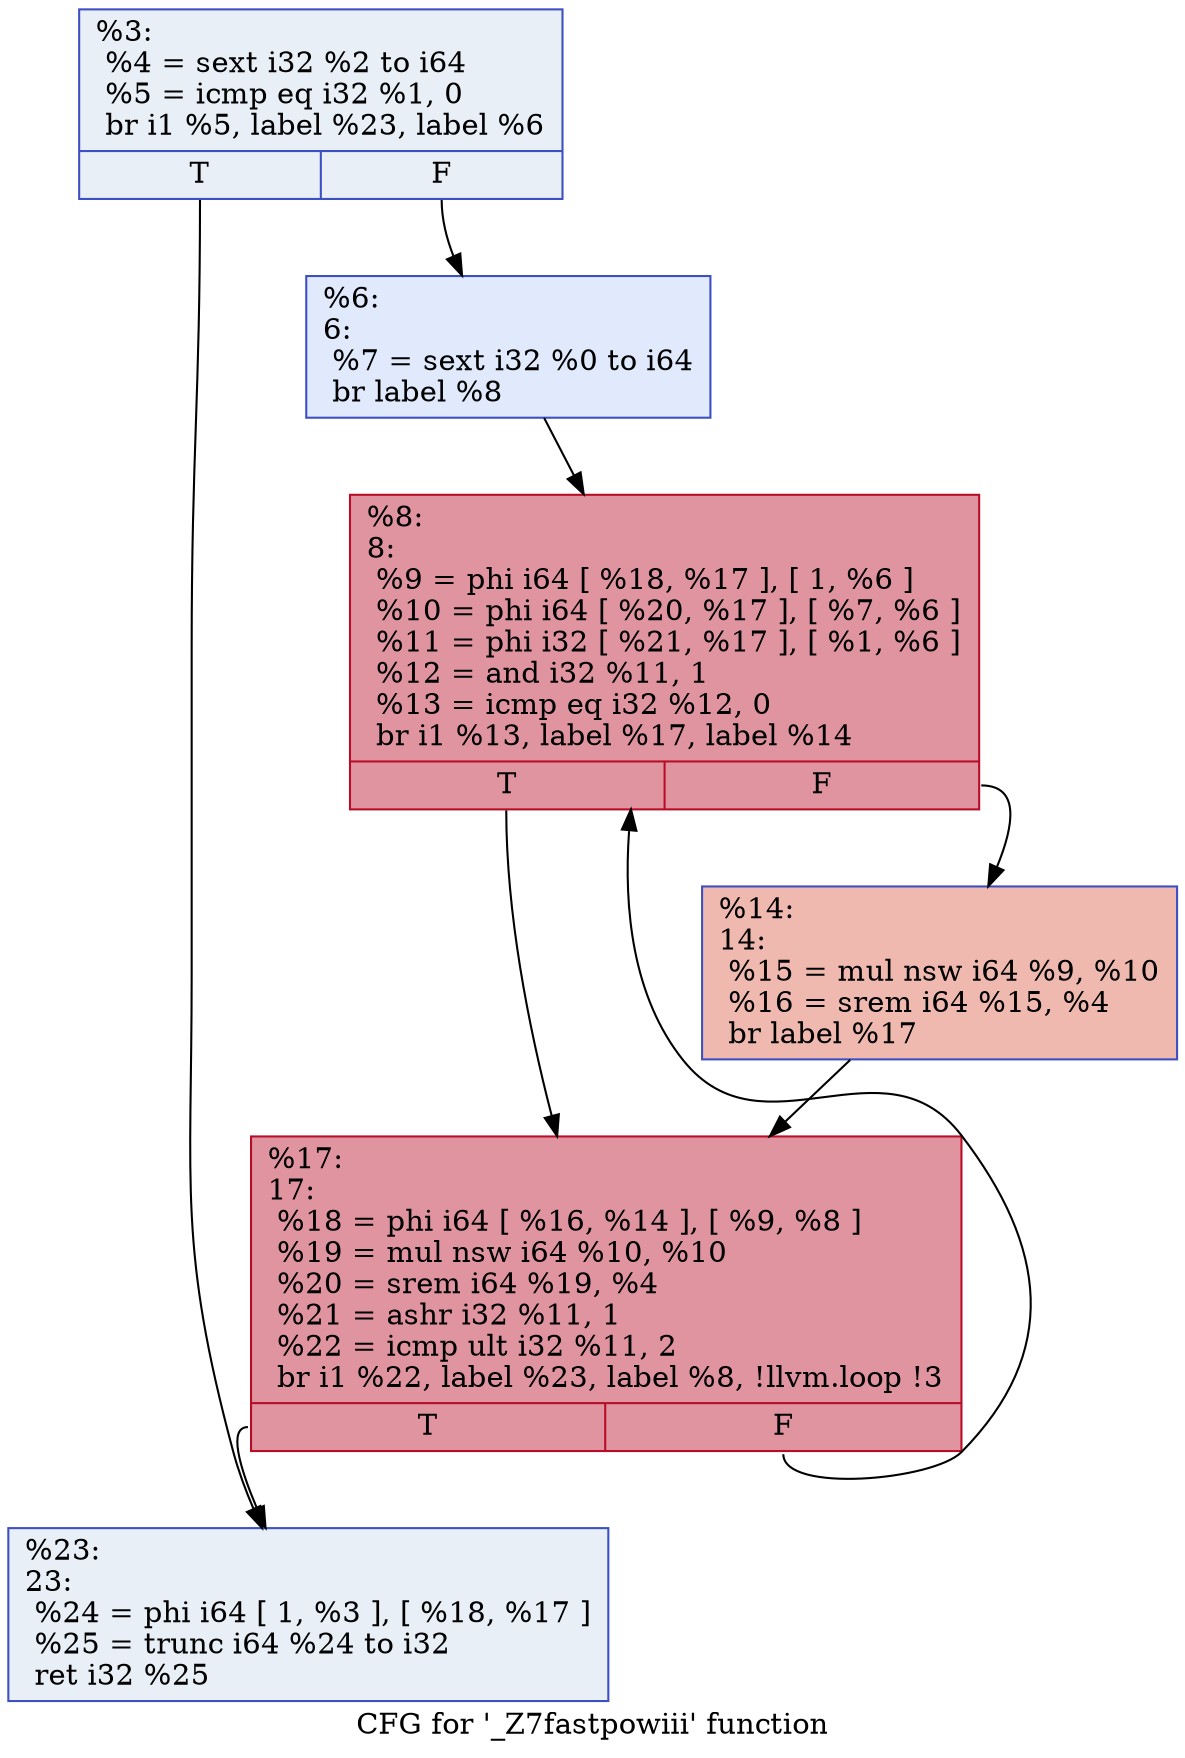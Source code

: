 digraph "CFG for '_Z7fastpowiii' function" {
	label="CFG for '_Z7fastpowiii' function";

	Node0x55e00fc14cd0 [shape=record,color="#3d50c3ff", style=filled, fillcolor="#cedaeb70",label="{%3:\l  %4 = sext i32 %2 to i64\l  %5 = icmp eq i32 %1, 0\l  br i1 %5, label %23, label %6\l|{<s0>T|<s1>F}}"];
	Node0x55e00fc14cd0:s0 -> Node0x55e00fc14e70;
	Node0x55e00fc14cd0:s1 -> Node0x55e00fc14ec0;
	Node0x55e00fc14ec0 [shape=record,color="#3d50c3ff", style=filled, fillcolor="#b9d0f970",label="{%6:\l6:                                                \l  %7 = sext i32 %0 to i64\l  br label %8\l}"];
	Node0x55e00fc14ec0 -> Node0x55e00fc15070;
	Node0x55e00fc15070 [shape=record,color="#b70d28ff", style=filled, fillcolor="#b70d2870",label="{%8:\l8:                                                \l  %9 = phi i64 [ %18, %17 ], [ 1, %6 ]\l  %10 = phi i64 [ %20, %17 ], [ %7, %6 ]\l  %11 = phi i32 [ %21, %17 ], [ %1, %6 ]\l  %12 = and i32 %11, 1\l  %13 = icmp eq i32 %12, 0\l  br i1 %13, label %17, label %14\l|{<s0>T|<s1>F}}"];
	Node0x55e00fc15070:s0 -> Node0x55e00fc14d90;
	Node0x55e00fc15070:s1 -> Node0x55e00fc15610;
	Node0x55e00fc15610 [shape=record,color="#3d50c3ff", style=filled, fillcolor="#de614d70",label="{%14:\l14:                                               \l  %15 = mul nsw i64 %9, %10\l  %16 = srem i64 %15, %4\l  br label %17\l}"];
	Node0x55e00fc15610 -> Node0x55e00fc14d90;
	Node0x55e00fc14d90 [shape=record,color="#b70d28ff", style=filled, fillcolor="#b70d2870",label="{%17:\l17:                                               \l  %18 = phi i64 [ %16, %14 ], [ %9, %8 ]\l  %19 = mul nsw i64 %10, %10\l  %20 = srem i64 %19, %4\l  %21 = ashr i32 %11, 1\l  %22 = icmp ult i32 %11, 2\l  br i1 %22, label %23, label %8, !llvm.loop !3\l|{<s0>T|<s1>F}}"];
	Node0x55e00fc14d90:s0 -> Node0x55e00fc14e70;
	Node0x55e00fc14d90:s1 -> Node0x55e00fc15070;
	Node0x55e00fc14e70 [shape=record,color="#3d50c3ff", style=filled, fillcolor="#cedaeb70",label="{%23:\l23:                                               \l  %24 = phi i64 [ 1, %3 ], [ %18, %17 ]\l  %25 = trunc i64 %24 to i32\l  ret i32 %25\l}"];
}
